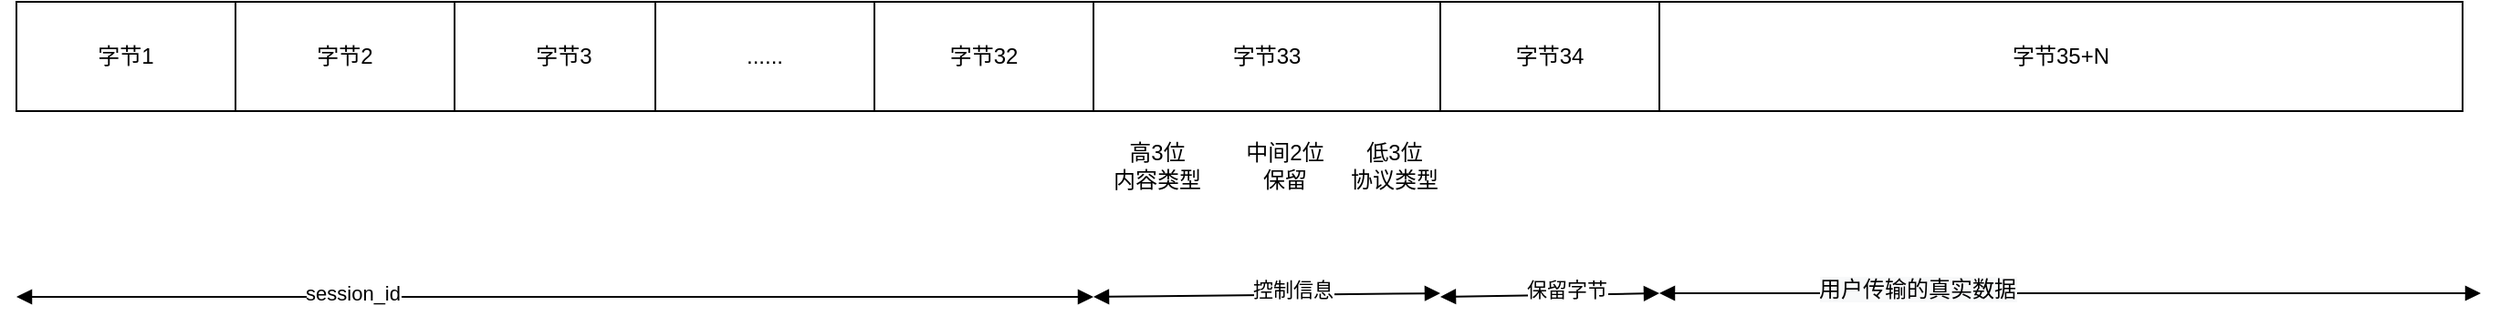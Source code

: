 <mxfile version="14.7.1" type="github">
  <diagram id="GCXrY2QsA4B7QGreXDqX" name="Page-1">
    <mxGraphModel dx="599" dy="704" grid="1" gridSize="10" guides="1" tooltips="1" connect="1" arrows="1" fold="1" page="1" pageScale="1" pageWidth="827" pageHeight="1169" math="0" shadow="0">
      <root>
        <mxCell id="0" />
        <mxCell id="1" parent="0" />
        <mxCell id="TAcSfTKSRgDNf1jZrh-P-1" value="字节1" style="rounded=0;whiteSpace=wrap;html=1;" vertex="1" parent="1">
          <mxGeometry x="870" y="40" width="120" height="60" as="geometry" />
        </mxCell>
        <mxCell id="TAcSfTKSRgDNf1jZrh-P-2" value="&lt;span&gt;字节2&lt;/span&gt;" style="rounded=0;whiteSpace=wrap;html=1;" vertex="1" parent="1">
          <mxGeometry x="990" y="40" width="120" height="60" as="geometry" />
        </mxCell>
        <mxCell id="TAcSfTKSRgDNf1jZrh-P-3" value="&lt;span&gt;字节3&lt;/span&gt;" style="rounded=0;whiteSpace=wrap;html=1;" vertex="1" parent="1">
          <mxGeometry x="1110" y="40" width="120" height="60" as="geometry" />
        </mxCell>
        <mxCell id="TAcSfTKSRgDNf1jZrh-P-4" value="......" style="rounded=0;whiteSpace=wrap;html=1;" vertex="1" parent="1">
          <mxGeometry x="1220" y="40" width="120" height="60" as="geometry" />
        </mxCell>
        <mxCell id="TAcSfTKSRgDNf1jZrh-P-5" value="字节32" style="rounded=0;whiteSpace=wrap;html=1;" vertex="1" parent="1">
          <mxGeometry x="1340" y="40" width="120" height="60" as="geometry" />
        </mxCell>
        <mxCell id="TAcSfTKSRgDNf1jZrh-P-6" value="" style="endArrow=block;startArrow=block;endFill=1;startFill=1;html=1;" edge="1" parent="1">
          <mxGeometry width="160" relative="1" as="geometry">
            <mxPoint x="870" y="202" as="sourcePoint" />
            <mxPoint x="1460" y="202" as="targetPoint" />
          </mxGeometry>
        </mxCell>
        <mxCell id="TAcSfTKSRgDNf1jZrh-P-7" value="session_id" style="edgeLabel;html=1;align=center;verticalAlign=middle;resizable=0;points=[];" vertex="1" connectable="0" parent="TAcSfTKSRgDNf1jZrh-P-6">
          <mxGeometry x="-0.376" y="2" relative="1" as="geometry">
            <mxPoint as="offset" />
          </mxGeometry>
        </mxCell>
        <mxCell id="TAcSfTKSRgDNf1jZrh-P-8" value="字节33" style="rounded=0;whiteSpace=wrap;html=1;" vertex="1" parent="1">
          <mxGeometry x="1460" y="40" width="190" height="60" as="geometry" />
        </mxCell>
        <mxCell id="TAcSfTKSRgDNf1jZrh-P-11" value="" style="endArrow=block;startArrow=block;endFill=1;startFill=1;html=1;" edge="1" parent="1">
          <mxGeometry width="160" relative="1" as="geometry">
            <mxPoint x="1460" y="202" as="sourcePoint" />
            <mxPoint x="1650" y="200" as="targetPoint" />
          </mxGeometry>
        </mxCell>
        <mxCell id="TAcSfTKSRgDNf1jZrh-P-17" value="控制信息" style="edgeLabel;html=1;align=center;verticalAlign=middle;resizable=0;points=[];" vertex="1" connectable="0" parent="TAcSfTKSRgDNf1jZrh-P-11">
          <mxGeometry x="0.148" y="3" relative="1" as="geometry">
            <mxPoint as="offset" />
          </mxGeometry>
        </mxCell>
        <mxCell id="TAcSfTKSRgDNf1jZrh-P-12" value="高3位&lt;br&gt;内容类型" style="text;html=1;strokeColor=none;fillColor=none;align=center;verticalAlign=middle;whiteSpace=wrap;rounded=0;" vertex="1" parent="1">
          <mxGeometry x="1470" y="120" width="50" height="20" as="geometry" />
        </mxCell>
        <mxCell id="TAcSfTKSRgDNf1jZrh-P-13" value="低3位&lt;br&gt;协议类型" style="text;html=1;strokeColor=none;fillColor=none;align=center;verticalAlign=middle;whiteSpace=wrap;rounded=0;" vertex="1" parent="1">
          <mxGeometry x="1590" y="120" width="70" height="20" as="geometry" />
        </mxCell>
        <mxCell id="TAcSfTKSRgDNf1jZrh-P-15" value="中间2位&lt;br&gt;保留" style="text;html=1;strokeColor=none;fillColor=none;align=center;verticalAlign=middle;whiteSpace=wrap;rounded=0;" vertex="1" parent="1">
          <mxGeometry x="1540" y="120" width="50" height="20" as="geometry" />
        </mxCell>
        <mxCell id="TAcSfTKSRgDNf1jZrh-P-16" value="字节34" style="rounded=0;whiteSpace=wrap;html=1;" vertex="1" parent="1">
          <mxGeometry x="1650" y="40" width="120" height="60" as="geometry" />
        </mxCell>
        <mxCell id="TAcSfTKSRgDNf1jZrh-P-18" value="" style="endArrow=block;startArrow=block;endFill=1;startFill=1;html=1;" edge="1" parent="1">
          <mxGeometry width="160" relative="1" as="geometry">
            <mxPoint x="1650" y="202" as="sourcePoint" />
            <mxPoint x="1770" y="200" as="targetPoint" />
          </mxGeometry>
        </mxCell>
        <mxCell id="TAcSfTKSRgDNf1jZrh-P-19" value="保留字节" style="edgeLabel;html=1;align=center;verticalAlign=middle;resizable=0;points=[];" vertex="1" connectable="0" parent="TAcSfTKSRgDNf1jZrh-P-18">
          <mxGeometry x="0.148" y="3" relative="1" as="geometry">
            <mxPoint as="offset" />
          </mxGeometry>
        </mxCell>
        <mxCell id="TAcSfTKSRgDNf1jZrh-P-21" value="字节35+N" style="rounded=0;whiteSpace=wrap;html=1;" vertex="1" parent="1">
          <mxGeometry x="1770" y="40" width="440" height="60" as="geometry" />
        </mxCell>
        <mxCell id="TAcSfTKSRgDNf1jZrh-P-22" value="" style="endArrow=block;startArrow=block;endFill=1;startFill=1;html=1;" edge="1" parent="1">
          <mxGeometry width="160" relative="1" as="geometry">
            <mxPoint x="1770" y="200" as="sourcePoint" />
            <mxPoint x="2220" y="200" as="targetPoint" />
          </mxGeometry>
        </mxCell>
        <mxCell id="TAcSfTKSRgDNf1jZrh-P-23" value="&lt;span style=&quot;font-size: 12px ; background-color: rgb(248 , 249 , 250)&quot;&gt;用户传输的真实数据&lt;/span&gt;" style="edgeLabel;html=1;align=center;verticalAlign=middle;resizable=0;points=[];" vertex="1" connectable="0" parent="TAcSfTKSRgDNf1jZrh-P-22">
          <mxGeometry x="-0.376" y="2" relative="1" as="geometry">
            <mxPoint as="offset" />
          </mxGeometry>
        </mxCell>
      </root>
    </mxGraphModel>
  </diagram>
</mxfile>
